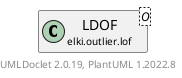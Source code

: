 @startuml
    remove .*\.(Instance|Par|Parameterizer|Factory)$
    set namespaceSeparator none
    hide empty fields
    hide empty methods

    class "<size:14>LDOF.Par\n<size:10>elki.outlier.lof" as elki.outlier.lof.LDOF.Par<O> [[LDOF.Par.html]] {
        {static} +K_ID: OptionID
        #distance: Distance<? super O>
        #k: int
        +configure(Parameterization): void
        +make(): LDOF<O>
    }

    interface "<size:14>Parameterizer\n<size:10>elki.utilities.optionhandling" as elki.utilities.optionhandling.Parameterizer [[../../utilities/optionhandling/Parameterizer.html]] {
        {abstract} +make(): Object
    }
    class "<size:14>LDOF\n<size:10>elki.outlier.lof" as elki.outlier.lof.LDOF<O> [[LDOF.html]]

    elki.utilities.optionhandling.Parameterizer <|.. elki.outlier.lof.LDOF.Par
    elki.outlier.lof.LDOF +-- elki.outlier.lof.LDOF.Par

    center footer UMLDoclet 2.0.19, PlantUML 1.2022.8
@enduml
